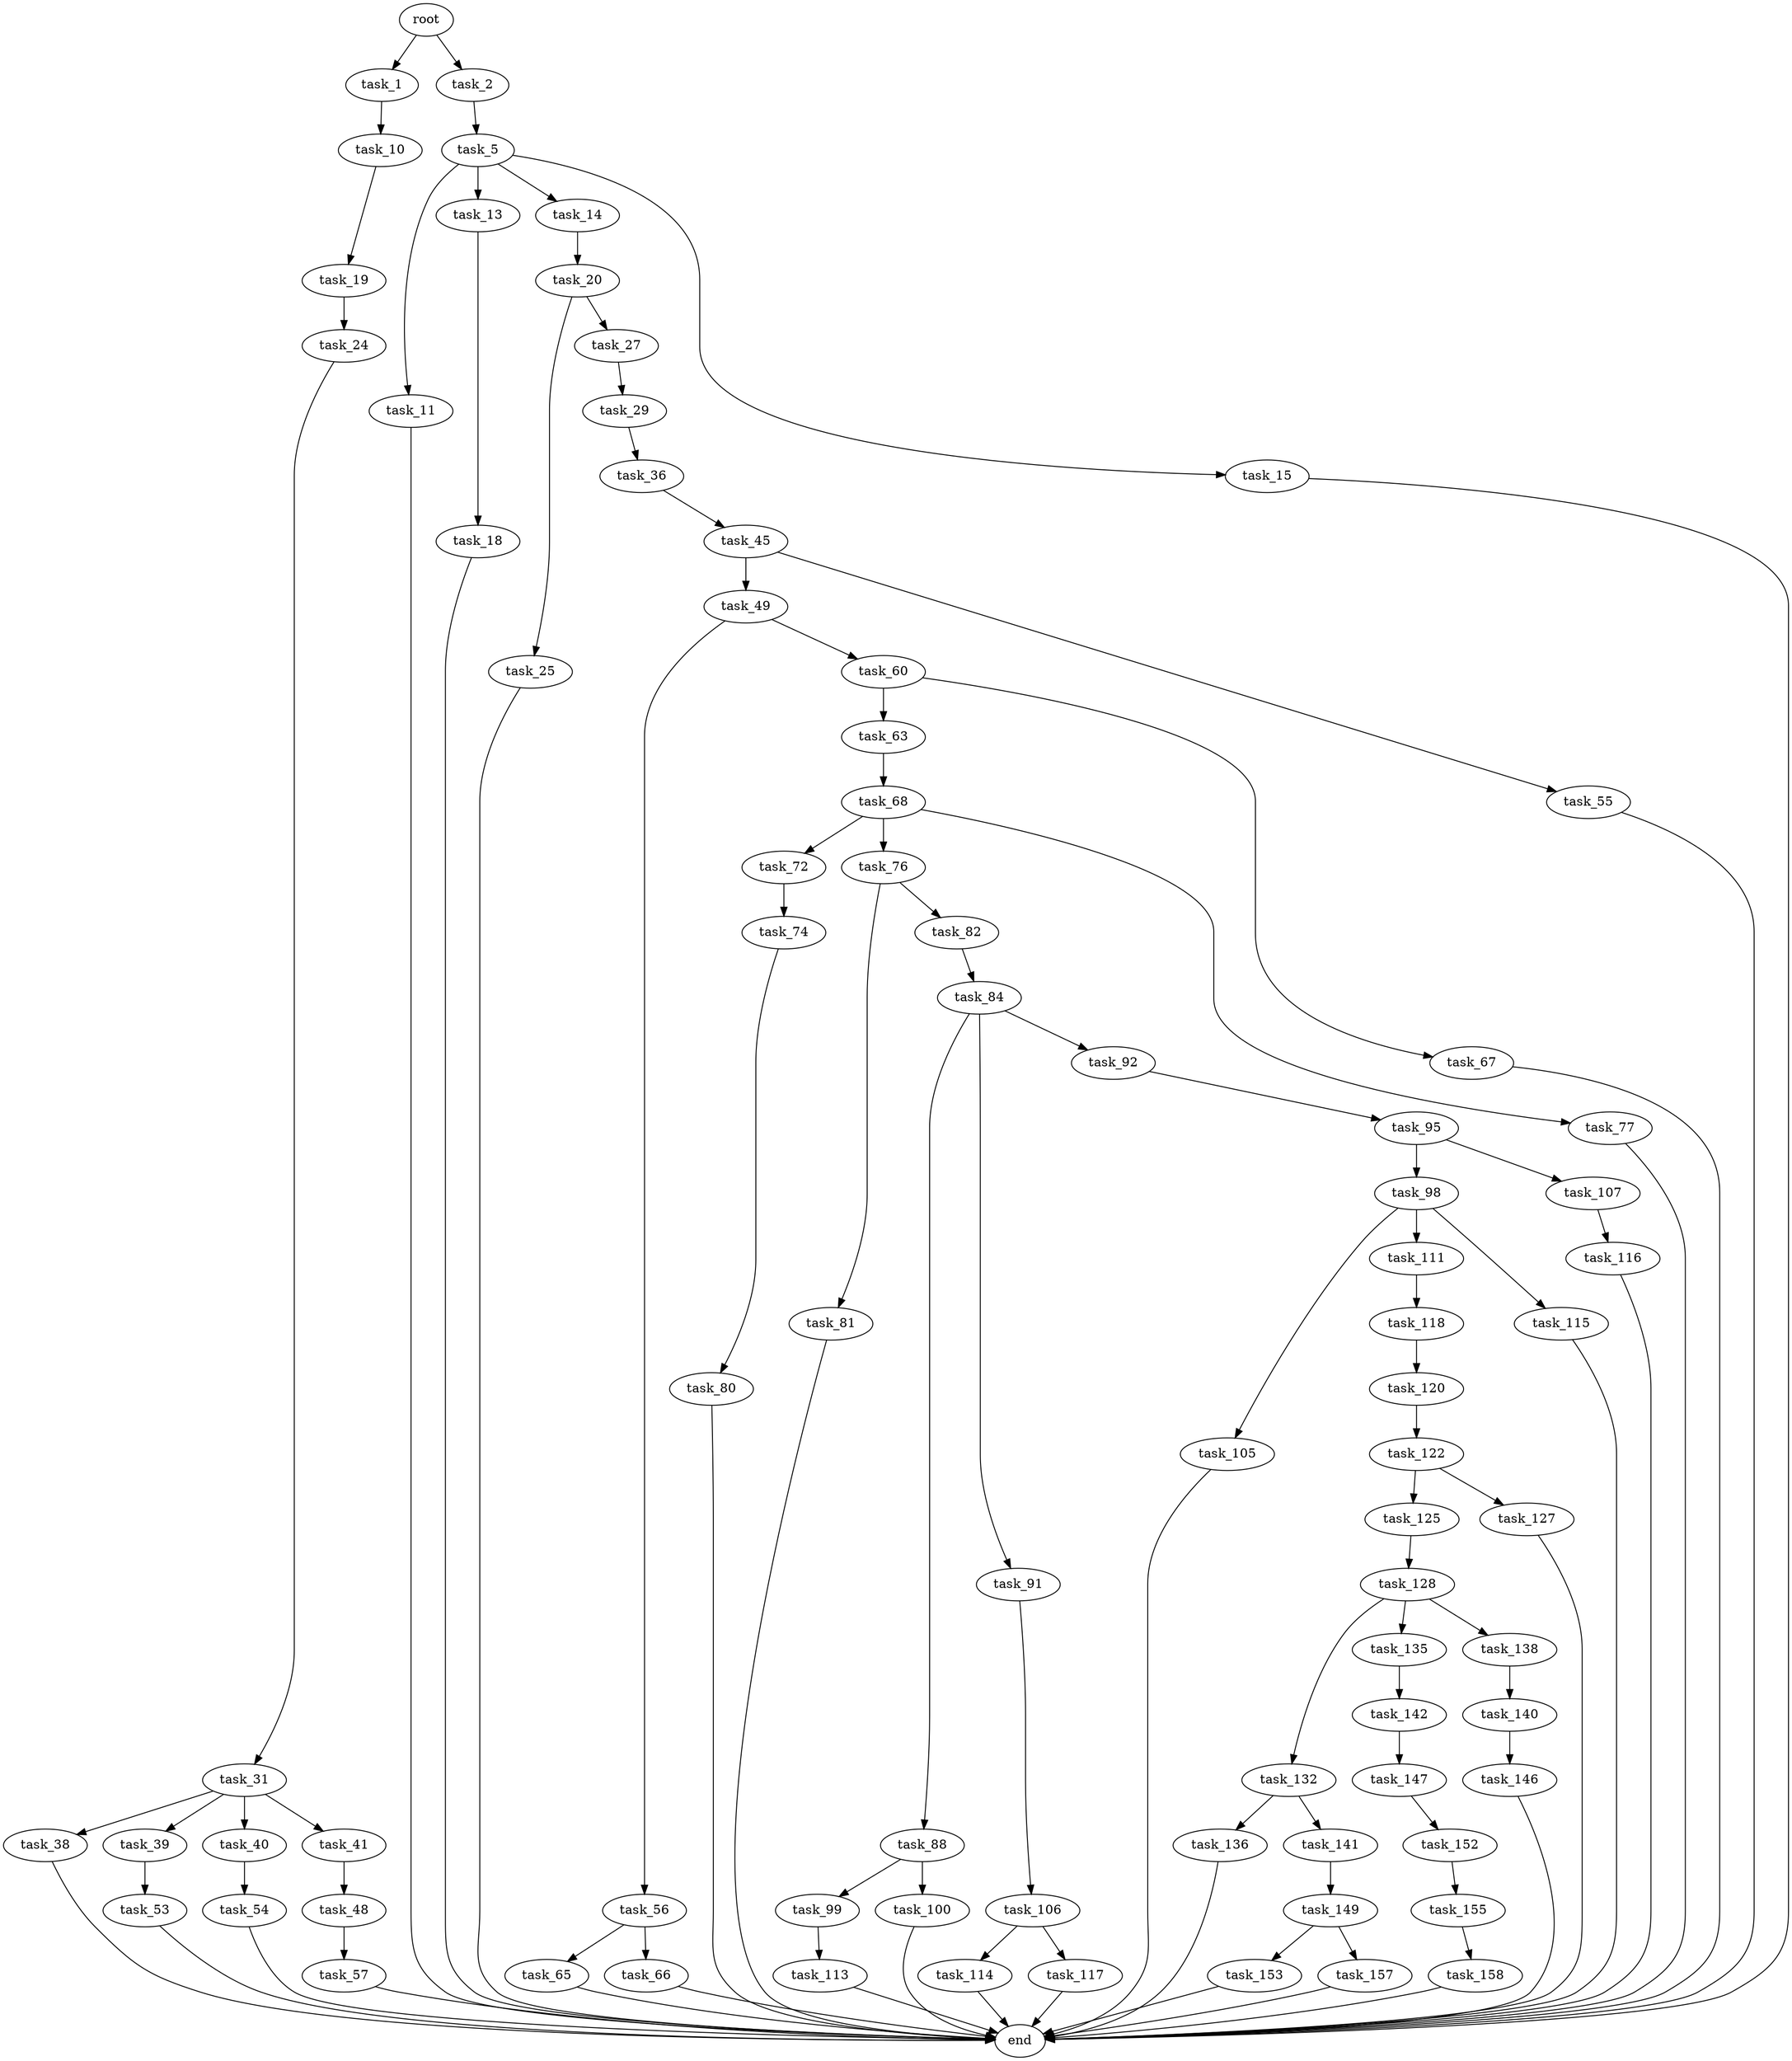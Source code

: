 digraph G {
  root [size="0.000000"];
  task_1 [size="135818317360.000000"];
  task_2 [size="4648709631.000000"];
  task_5 [size="473529042963.000000"];
  task_10 [size="928387441079.000000"];
  task_11 [size="150240219739.000000"];
  task_13 [size="196403506705.000000"];
  task_14 [size="782757789696.000000"];
  task_15 [size="83869404647.000000"];
  task_18 [size="9169732586.000000"];
  task_19 [size="697902454.000000"];
  task_20 [size="13029177959.000000"];
  task_24 [size="8589934592.000000"];
  task_25 [size="1073741824000.000000"];
  task_27 [size="368293445632.000000"];
  task_29 [size="806697200.000000"];
  task_31 [size="6738547065.000000"];
  task_36 [size="773297688269.000000"];
  task_38 [size="33962163745.000000"];
  task_39 [size="6228210942.000000"];
  task_40 [size="581480564481.000000"];
  task_41 [size="549755813888.000000"];
  task_45 [size="28991029248.000000"];
  task_48 [size="703041452603.000000"];
  task_49 [size="5204913044.000000"];
  task_53 [size="132625409061.000000"];
  task_54 [size="515018411181.000000"];
  task_55 [size="368293445632.000000"];
  task_56 [size="2948727357.000000"];
  task_57 [size="549755813888.000000"];
  task_60 [size="42696955603.000000"];
  task_63 [size="368293445632.000000"];
  task_65 [size="156542459288.000000"];
  task_66 [size="159049524808.000000"];
  task_67 [size="134217728000.000000"];
  task_68 [size="8589934592.000000"];
  task_72 [size="549755813888.000000"];
  task_74 [size="38449283619.000000"];
  task_76 [size="1073741824000.000000"];
  task_77 [size="1073741824000.000000"];
  task_80 [size="3629730348.000000"];
  task_81 [size="53357919420.000000"];
  task_82 [size="28991029248.000000"];
  task_84 [size="231928233984.000000"];
  task_88 [size="8589934592.000000"];
  task_91 [size="134217728000.000000"];
  task_92 [size="1073741824000.000000"];
  task_95 [size="8917264607.000000"];
  task_98 [size="1161910347615.000000"];
  task_99 [size="28991029248.000000"];
  task_100 [size="134217728000.000000"];
  task_105 [size="1436963205.000000"];
  task_106 [size="27142972165.000000"];
  task_107 [size="1928494362.000000"];
  task_111 [size="3681548878.000000"];
  task_113 [size="28991029248.000000"];
  task_114 [size="231928233984.000000"];
  task_115 [size="134217728000.000000"];
  task_116 [size="134217728000.000000"];
  task_117 [size="6297021779.000000"];
  task_118 [size="202075875837.000000"];
  task_120 [size="121979259724.000000"];
  task_122 [size="240685253035.000000"];
  task_125 [size="368293445632.000000"];
  task_127 [size="138450445614.000000"];
  task_128 [size="38069770758.000000"];
  task_132 [size="84801600114.000000"];
  task_135 [size="35049344380.000000"];
  task_136 [size="867170099160.000000"];
  task_138 [size="1073741824000.000000"];
  task_140 [size="206697622237.000000"];
  task_141 [size="813496048.000000"];
  task_142 [size="166072399747.000000"];
  task_146 [size="26659369221.000000"];
  task_147 [size="782757789696.000000"];
  task_149 [size="549755813888.000000"];
  task_152 [size="368293445632.000000"];
  task_153 [size="72818514148.000000"];
  task_155 [size="953231416.000000"];
  task_157 [size="69817349076.000000"];
  task_158 [size="78980071415.000000"];
  end [size="0.000000"];

  root -> task_1 [size="1.000000"];
  root -> task_2 [size="1.000000"];
  task_1 -> task_10 [size="209715200.000000"];
  task_2 -> task_5 [size="209715200.000000"];
  task_5 -> task_11 [size="536870912.000000"];
  task_5 -> task_13 [size="536870912.000000"];
  task_5 -> task_14 [size="536870912.000000"];
  task_5 -> task_15 [size="536870912.000000"];
  task_10 -> task_19 [size="838860800.000000"];
  task_11 -> end [size="1.000000"];
  task_13 -> task_18 [size="134217728.000000"];
  task_14 -> task_20 [size="679477248.000000"];
  task_15 -> end [size="1.000000"];
  task_18 -> end [size="1.000000"];
  task_19 -> task_24 [size="33554432.000000"];
  task_20 -> task_25 [size="536870912.000000"];
  task_20 -> task_27 [size="536870912.000000"];
  task_24 -> task_31 [size="33554432.000000"];
  task_25 -> end [size="1.000000"];
  task_27 -> task_29 [size="411041792.000000"];
  task_29 -> task_36 [size="33554432.000000"];
  task_31 -> task_38 [size="134217728.000000"];
  task_31 -> task_39 [size="134217728.000000"];
  task_31 -> task_40 [size="134217728.000000"];
  task_31 -> task_41 [size="134217728.000000"];
  task_36 -> task_45 [size="536870912.000000"];
  task_38 -> end [size="1.000000"];
  task_39 -> task_53 [size="134217728.000000"];
  task_40 -> task_54 [size="411041792.000000"];
  task_41 -> task_48 [size="536870912.000000"];
  task_45 -> task_49 [size="75497472.000000"];
  task_45 -> task_55 [size="75497472.000000"];
  task_48 -> task_57 [size="536870912.000000"];
  task_49 -> task_56 [size="209715200.000000"];
  task_49 -> task_60 [size="209715200.000000"];
  task_53 -> end [size="1.000000"];
  task_54 -> end [size="1.000000"];
  task_55 -> end [size="1.000000"];
  task_56 -> task_65 [size="134217728.000000"];
  task_56 -> task_66 [size="134217728.000000"];
  task_57 -> end [size="1.000000"];
  task_60 -> task_63 [size="33554432.000000"];
  task_60 -> task_67 [size="33554432.000000"];
  task_63 -> task_68 [size="411041792.000000"];
  task_65 -> end [size="1.000000"];
  task_66 -> end [size="1.000000"];
  task_67 -> end [size="1.000000"];
  task_68 -> task_72 [size="33554432.000000"];
  task_68 -> task_76 [size="33554432.000000"];
  task_68 -> task_77 [size="33554432.000000"];
  task_72 -> task_74 [size="536870912.000000"];
  task_74 -> task_80 [size="75497472.000000"];
  task_76 -> task_81 [size="838860800.000000"];
  task_76 -> task_82 [size="838860800.000000"];
  task_77 -> end [size="1.000000"];
  task_80 -> end [size="1.000000"];
  task_81 -> end [size="1.000000"];
  task_82 -> task_84 [size="75497472.000000"];
  task_84 -> task_88 [size="301989888.000000"];
  task_84 -> task_91 [size="301989888.000000"];
  task_84 -> task_92 [size="301989888.000000"];
  task_88 -> task_99 [size="33554432.000000"];
  task_88 -> task_100 [size="33554432.000000"];
  task_91 -> task_106 [size="209715200.000000"];
  task_92 -> task_95 [size="838860800.000000"];
  task_95 -> task_98 [size="209715200.000000"];
  task_95 -> task_107 [size="209715200.000000"];
  task_98 -> task_105 [size="838860800.000000"];
  task_98 -> task_111 [size="838860800.000000"];
  task_98 -> task_115 [size="838860800.000000"];
  task_99 -> task_113 [size="75497472.000000"];
  task_100 -> end [size="1.000000"];
  task_105 -> end [size="1.000000"];
  task_106 -> task_114 [size="33554432.000000"];
  task_106 -> task_117 [size="33554432.000000"];
  task_107 -> task_116 [size="75497472.000000"];
  task_111 -> task_118 [size="209715200.000000"];
  task_113 -> end [size="1.000000"];
  task_114 -> end [size="1.000000"];
  task_115 -> end [size="1.000000"];
  task_116 -> end [size="1.000000"];
  task_117 -> end [size="1.000000"];
  task_118 -> task_120 [size="134217728.000000"];
  task_120 -> task_122 [size="209715200.000000"];
  task_122 -> task_125 [size="838860800.000000"];
  task_122 -> task_127 [size="838860800.000000"];
  task_125 -> task_128 [size="411041792.000000"];
  task_127 -> end [size="1.000000"];
  task_128 -> task_132 [size="75497472.000000"];
  task_128 -> task_135 [size="75497472.000000"];
  task_128 -> task_138 [size="75497472.000000"];
  task_132 -> task_136 [size="301989888.000000"];
  task_132 -> task_141 [size="301989888.000000"];
  task_135 -> task_142 [size="33554432.000000"];
  task_136 -> end [size="1.000000"];
  task_138 -> task_140 [size="838860800.000000"];
  task_140 -> task_146 [size="301989888.000000"];
  task_141 -> task_149 [size="33554432.000000"];
  task_142 -> task_147 [size="536870912.000000"];
  task_146 -> end [size="1.000000"];
  task_147 -> task_152 [size="679477248.000000"];
  task_149 -> task_153 [size="536870912.000000"];
  task_149 -> task_157 [size="536870912.000000"];
  task_152 -> task_155 [size="411041792.000000"];
  task_153 -> end [size="1.000000"];
  task_155 -> task_158 [size="33554432.000000"];
  task_157 -> end [size="1.000000"];
  task_158 -> end [size="1.000000"];
}
